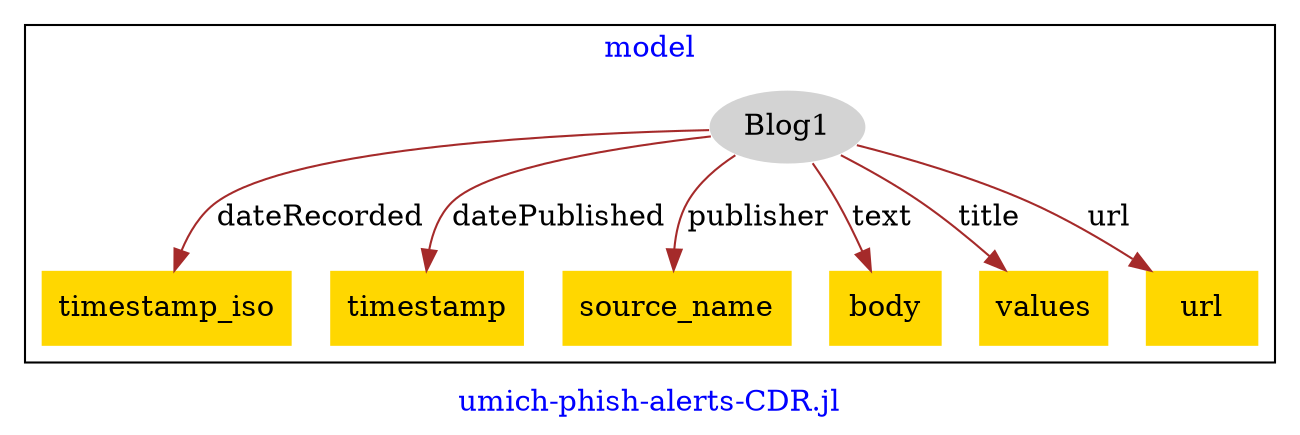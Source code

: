 digraph n0 {
fontcolor="blue"
remincross="true"
label="umich-phish-alerts-CDR.jl"
subgraph cluster {
label="model"
n2[style="filled",color="white",fillcolor="lightgray",label="Blog1"];
n3[shape="plaintext",style="filled",fillcolor="gold",label="timestamp_iso"];
n4[shape="plaintext",style="filled",fillcolor="gold",label="timestamp"];
n5[shape="plaintext",style="filled",fillcolor="gold",label="source_name"];
n6[shape="plaintext",style="filled",fillcolor="gold",label="body"];
n7[shape="plaintext",style="filled",fillcolor="gold",label="values"];
n8[shape="plaintext",style="filled",fillcolor="gold",label="url"];
}
n2 -> n3[color="brown",fontcolor="black",label="dateRecorded"]
n2 -> n4[color="brown",fontcolor="black",label="datePublished"]
n2 -> n5[color="brown",fontcolor="black",label="publisher"]
n2 -> n6[color="brown",fontcolor="black",label="text"]
n2 -> n7[color="brown",fontcolor="black",label="title"]
n2 -> n8[color="brown",fontcolor="black",label="url"]
}

